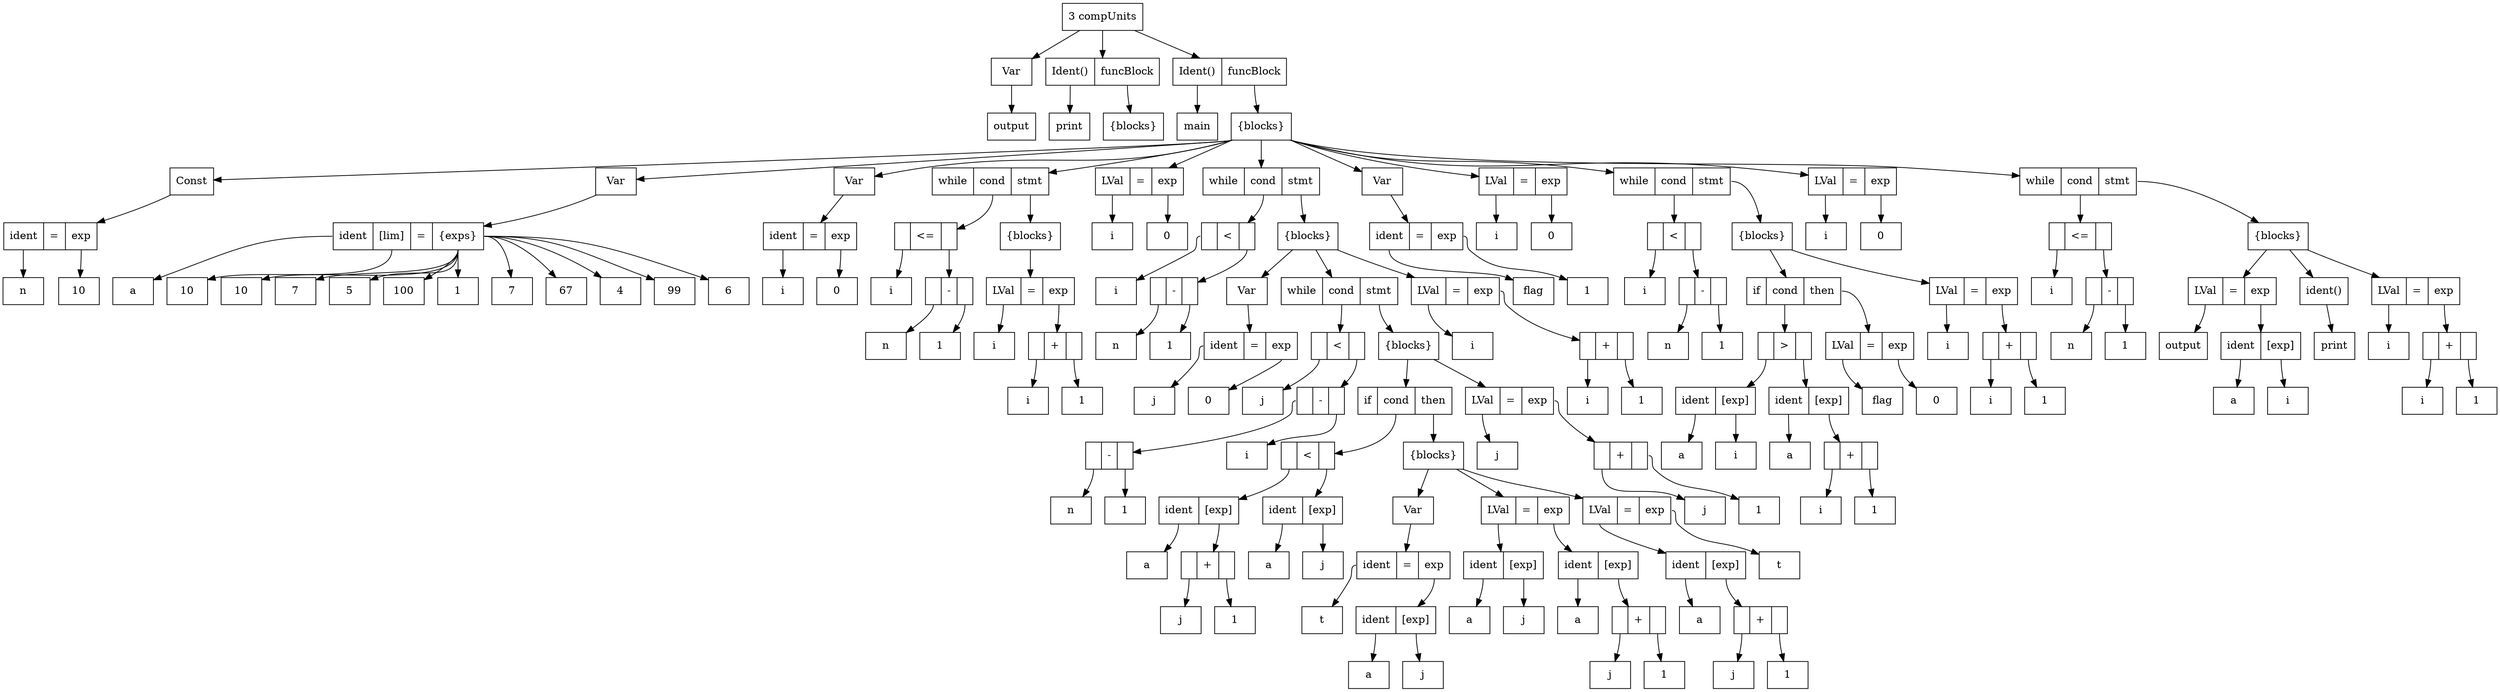digraph {
    node [shape = record];
    0 [label = "<0> 3 compUnits"];
    1 [label = "<0> Var"];
    2 [label = "<0> output"];
    1:0 -> 2;
    0:0 -> 1;
    3 [label = "<0> Ident\(\)|<1> funcBlock"];
    4 [label = "<0> print"];
    5 [label = "<0> \{blocks\}"];
    3:0 -> 4;
    3:1 -> 5;
    0:0 -> 3;
    6 [label = "<0> Ident\(\)|<1> funcBlock"];
    7 [label = "<0> main"];
    8 [label = "<0> \{blocks\}"];
    9 [label = "<0> Const"];
    10 [label = "<0> ident|<1> =|<2> exp"];
    11 [label = "<0> n"];
    12 [label = "<0> 10"];
    10:0 -> 11;
    10:2 -> 12;
    9:0 -> 10;
    8:0 -> 9;
    13 [label = "<0> Var"];
    14 [label = "<0> ident|<1> \[lim\]|<2> =|<3> \{exps\}"];
    15 [label = "<0> a"];
    16 [label = "<0> 10"];
    14:0 -> 15;
    14:1 -> 16;
    17 [label = "<0> 10"];
    14:3 -> 17;
    18 [label = "<0> 7"];
    14:3 -> 18;
    19 [label = "<0> 5"];
    14:3 -> 19;
    20 [label = "<0> 100"];
    14:3 -> 20;
    21 [label = "<0> 1"];
    14:3 -> 21;
    22 [label = "<0> 7"];
    14:3 -> 22;
    23 [label = "<0> 67"];
    14:3 -> 23;
    24 [label = "<0> 4"];
    14:3 -> 24;
    25 [label = "<0> 99"];
    14:3 -> 25;
    26 [label = "<0> 6"];
    14:3 -> 26;
    13:0 -> 14;
    8:0 -> 13;
    27 [label = "<0> Var"];
    28 [label = "<0> ident|<1> =|<2> exp"];
    29 [label = "<0> i"];
    30 [label = "<0> 0"];
    28:0 -> 29;
    28:2 -> 30;
    27:0 -> 28;
    8:0 -> 27;
    31 [label = "<0> while|<1> cond|<2> stmt"];
    32 [label = "<0>  |<1> \<=|<2>  "];
    33 [label = "<0> i"];
    34 [label = "<0>  |<1> -|<2>  "];
    35 [label = "<0> n"];
    36 [label = "<0> 1"];
    34:0 -> 35;
    34:2 -> 36;
    32:0 -> 33;
    32:2 -> 34;
    37 [label = "<0> \{blocks\}"];
    38 [label = "<0> LVal|<1> =|<2> exp"];
    39 [label = "<0> i"];
    40 [label = "<0>  |<1> +|<2>  "];
    41 [label = "<0> i"];
    42 [label = "<0> 1"];
    40:0 -> 41;
    40:2 -> 42;
    38:0 -> 39;
    38:2 -> 40;
    37:0 -> 38;
    31:1 -> 32;
    31:2 -> 37;
    8:0 -> 31;
    43 [label = "<0> LVal|<1> =|<2> exp"];
    44 [label = "<0> i"];
    45 [label = "<0> 0"];
    43:0 -> 44;
    43:2 -> 45;
    8:0 -> 43;
    46 [label = "<0> while|<1> cond|<2> stmt"];
    47 [label = "<0>  |<1> \<|<2>  "];
    48 [label = "<0> i"];
    49 [label = "<0>  |<1> -|<2>  "];
    50 [label = "<0> n"];
    51 [label = "<0> 1"];
    49:0 -> 50;
    49:2 -> 51;
    47:0 -> 48;
    47:2 -> 49;
    52 [label = "<0> \{blocks\}"];
    53 [label = "<0> Var"];
    54 [label = "<0> ident|<1> =|<2> exp"];
    55 [label = "<0> j"];
    56 [label = "<0> 0"];
    54:0 -> 55;
    54:2 -> 56;
    53:0 -> 54;
    52:0 -> 53;
    57 [label = "<0> while|<1> cond|<2> stmt"];
    58 [label = "<0>  |<1> \<|<2>  "];
    59 [label = "<0> j"];
    60 [label = "<0>  |<1> -|<2>  "];
    61 [label = "<0>  |<1> -|<2>  "];
    62 [label = "<0> n"];
    63 [label = "<0> 1"];
    61:0 -> 62;
    61:2 -> 63;
    64 [label = "<0> i"];
    60:0 -> 61;
    60:2 -> 64;
    58:0 -> 59;
    58:2 -> 60;
    65 [label = "<0> \{blocks\}"];
    66 [label = "<0> if|<1> cond|<2> then"];
    67 [label = "<0>  |<1> \<|<2>  "];
    68 [label = "<0> ident|<1> \[exp\]"];
    69 [label = "<0> a"];
    70 [label = "<0>  |<1> +|<2>  "];
    71 [label = "<0> j"];
    72 [label = "<0> 1"];
    70:0 -> 71;
    70:2 -> 72;
    68:0 -> 69;
    68:1 -> 70;
    73 [label = "<0> ident|<1> \[exp\]"];
    74 [label = "<0> a"];
    75 [label = "<0> j"];
    73:0 -> 74;
    73:1 -> 75;
    67:0 -> 68;
    67:2 -> 73;
    76 [label = "<0> \{blocks\}"];
    77 [label = "<0> Var"];
    78 [label = "<0> ident|<1> =|<2> exp"];
    79 [label = "<0> t"];
    80 [label = "<0> ident|<1> \[exp\]"];
    81 [label = "<0> a"];
    82 [label = "<0> j"];
    80:0 -> 81;
    80:1 -> 82;
    78:0 -> 79;
    78:2 -> 80;
    77:0 -> 78;
    76:0 -> 77;
    83 [label = "<0> LVal|<1> =|<2> exp"];
    84 [label = "<0> ident|<1> \[exp\]"];
    85 [label = "<0> a"];
    86 [label = "<0> j"];
    84:0 -> 85;
    84:1 -> 86;
    87 [label = "<0> ident|<1> \[exp\]"];
    88 [label = "<0> a"];
    89 [label = "<0>  |<1> +|<2>  "];
    90 [label = "<0> j"];
    91 [label = "<0> 1"];
    89:0 -> 90;
    89:2 -> 91;
    87:0 -> 88;
    87:1 -> 89;
    83:0 -> 84;
    83:2 -> 87;
    76:0 -> 83;
    92 [label = "<0> LVal|<1> =|<2> exp"];
    93 [label = "<0> ident|<1> \[exp\]"];
    94 [label = "<0> a"];
    95 [label = "<0>  |<1> +|<2>  "];
    96 [label = "<0> j"];
    97 [label = "<0> 1"];
    95:0 -> 96;
    95:2 -> 97;
    93:0 -> 94;
    93:1 -> 95;
    98 [label = "<0> t"];
    92:0 -> 93;
    92:2 -> 98;
    76:0 -> 92;
    66:1 -> 67;
    66:2 -> 76;
    65:0 -> 66;
    99 [label = "<0> LVal|<1> =|<2> exp"];
    100 [label = "<0> j"];
    101 [label = "<0>  |<1> +|<2>  "];
    102 [label = "<0> j"];
    103 [label = "<0> 1"];
    101:0 -> 102;
    101:2 -> 103;
    99:0 -> 100;
    99:2 -> 101;
    65:0 -> 99;
    57:1 -> 58;
    57:2 -> 65;
    52:0 -> 57;
    104 [label = "<0> LVal|<1> =|<2> exp"];
    105 [label = "<0> i"];
    106 [label = "<0>  |<1> +|<2>  "];
    107 [label = "<0> i"];
    108 [label = "<0> 1"];
    106:0 -> 107;
    106:2 -> 108;
    104:0 -> 105;
    104:2 -> 106;
    52:0 -> 104;
    46:1 -> 47;
    46:2 -> 52;
    8:0 -> 46;
    109 [label = "<0> Var"];
    110 [label = "<0> ident|<1> =|<2> exp"];
    111 [label = "<0> flag"];
    112 [label = "<0> 1"];
    110:0 -> 111;
    110:2 -> 112;
    109:0 -> 110;
    8:0 -> 109;
    113 [label = "<0> LVal|<1> =|<2> exp"];
    114 [label = "<0> i"];
    115 [label = "<0> 0"];
    113:0 -> 114;
    113:2 -> 115;
    8:0 -> 113;
    116 [label = "<0> while|<1> cond|<2> stmt"];
    117 [label = "<0>  |<1> \<|<2>  "];
    118 [label = "<0> i"];
    119 [label = "<0>  |<1> -|<2>  "];
    120 [label = "<0> n"];
    121 [label = "<0> 1"];
    119:0 -> 120;
    119:2 -> 121;
    117:0 -> 118;
    117:2 -> 119;
    122 [label = "<0> \{blocks\}"];
    123 [label = "<0> if|<1> cond|<2> then"];
    124 [label = "<0>  |<1> \>|<2>  "];
    125 [label = "<0> ident|<1> \[exp\]"];
    126 [label = "<0> a"];
    127 [label = "<0> i"];
    125:0 -> 126;
    125:1 -> 127;
    128 [label = "<0> ident|<1> \[exp\]"];
    129 [label = "<0> a"];
    130 [label = "<0>  |<1> +|<2>  "];
    131 [label = "<0> i"];
    132 [label = "<0> 1"];
    130:0 -> 131;
    130:2 -> 132;
    128:0 -> 129;
    128:1 -> 130;
    124:0 -> 125;
    124:2 -> 128;
    133 [label = "<0> LVal|<1> =|<2> exp"];
    134 [label = "<0> flag"];
    135 [label = "<0> 0"];
    133:0 -> 134;
    133:2 -> 135;
    123:1 -> 124;
    123:2 -> 133;
    122:0 -> 123;
    136 [label = "<0> LVal|<1> =|<2> exp"];
    137 [label = "<0> i"];
    138 [label = "<0>  |<1> +|<2>  "];
    139 [label = "<0> i"];
    140 [label = "<0> 1"];
    138:0 -> 139;
    138:2 -> 140;
    136:0 -> 137;
    136:2 -> 138;
    122:0 -> 136;
    116:1 -> 117;
    116:2 -> 122;
    8:0 -> 116;
    141 [label = "<0> LVal|<1> =|<2> exp"];
    142 [label = "<0> i"];
    143 [label = "<0> 0"];
    141:0 -> 142;
    141:2 -> 143;
    8:0 -> 141;
    144 [label = "<0> while|<1> cond|<2> stmt"];
    145 [label = "<0>  |<1> \<=|<2>  "];
    146 [label = "<0> i"];
    147 [label = "<0>  |<1> -|<2>  "];
    148 [label = "<0> n"];
    149 [label = "<0> 1"];
    147:0 -> 148;
    147:2 -> 149;
    145:0 -> 146;
    145:2 -> 147;
    150 [label = "<0> \{blocks\}"];
    151 [label = "<0> LVal|<1> =|<2> exp"];
    152 [label = "<0> output"];
    153 [label = "<0> ident|<1> \[exp\]"];
    154 [label = "<0> a"];
    155 [label = "<0> i"];
    153:0 -> 154;
    153:1 -> 155;
    151:0 -> 152;
    151:2 -> 153;
    150:0 -> 151;
    156 [label = "<0> ident\(\)"];
    157 [label = "<0> print"];
    156:0 -> 157;
    150:0 -> 156;
    158 [label = "<0> LVal|<1> =|<2> exp"];
    159 [label = "<0> i"];
    160 [label = "<0>  |<1> +|<2>  "];
    161 [label = "<0> i"];
    162 [label = "<0> 1"];
    160:0 -> 161;
    160:2 -> 162;
    158:0 -> 159;
    158:2 -> 160;
    150:0 -> 158;
    144:1 -> 145;
    144:2 -> 150;
    8:0 -> 144;
    6:0 -> 7;
    6:1 -> 8;
    0:0 -> 6;
}